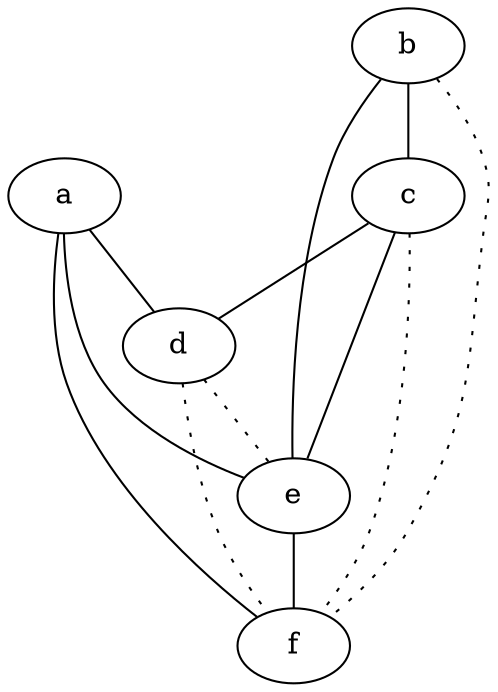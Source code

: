 graph {
a -- d;
a -- e;
a -- f;
b -- c;
b -- e;
b -- f [style=dotted];
c -- d;
c -- e;
c -- f [style=dotted];
d -- e [style=dotted];
d -- f [style=dotted];
e -- f;
}

